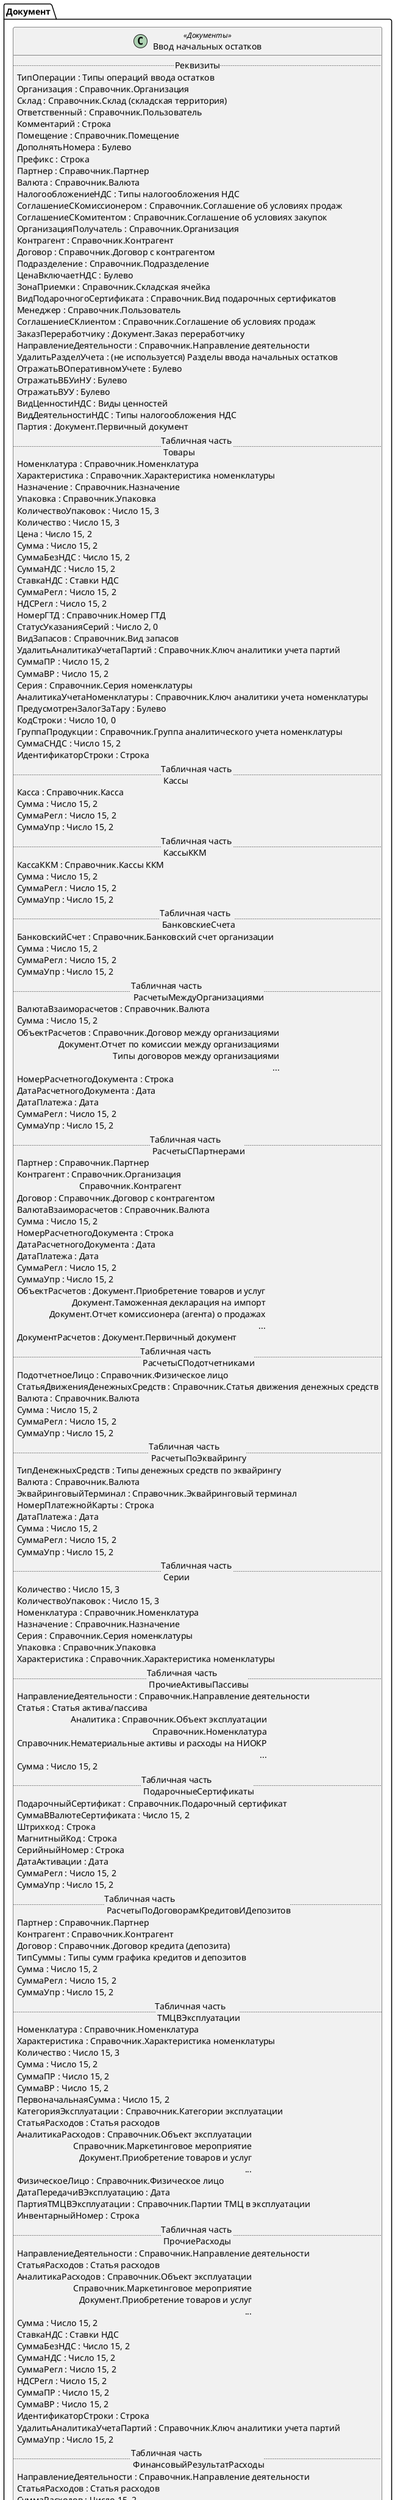 ﻿@startuml ВводОстатков
'!include templates.wsd
'..\include templates.wsd
class Документ.ВводОстатков as "Ввод начальных остатков" <<Документы>>
{
..Реквизиты..
ТипОперации : Типы операций ввода остатков
Организация : Справочник.Организация
Склад : Справочник.Склад (складская территория)
Ответственный : Справочник.Пользователь
Комментарий : Строка
Помещение : Справочник.Помещение
ДополнятьНомера : Булево
Префикс : Строка
Партнер : Справочник.Партнер
Валюта : Справочник.Валюта
НалогообложениеНДС : Типы налогообложения НДС
СоглашениеСКомиссионером : Справочник.Соглашение об условиях продаж
СоглашениеСКомитентом : Справочник.Соглашение об условиях закупок
ОрганизацияПолучатель : Справочник.Организация
Контрагент : Справочник.Контрагент
Договор : Справочник.Договор с контрагентом
Подразделение : Справочник.Подразделение
ЦенаВключаетНДС : Булево
ЗонаПриемки : Справочник.Складская ячейка
ВидПодарочногоСертификата : Справочник.Вид подарочных сертификатов
Менеджер : Справочник.Пользователь
СоглашениеСКлиентом : Справочник.Соглашение об условиях продаж
ЗаказПереработчику : Документ.Заказ переработчику
НаправлениеДеятельности : Справочник.Направление деятельности
УдалитьРазделУчета : (не используется) Разделы ввода начальных остатков
ОтражатьВОперативномУчете : Булево
ОтражатьВБУиНУ : Булево
ОтражатьВУУ : Булево
ВидЦенностиНДС : Виды ценностей
ВидДеятельностиНДС : Типы налогообложения НДС
Партия : Документ.Первичный документ
..Табличная часть \n Товары..
Номенклатура : Справочник.Номенклатура
Характеристика : Справочник.Характеристика номенклатуры
Назначение : Справочник.Назначение
Упаковка : Справочник.Упаковка
КоличествоУпаковок : Число 15, 3
Количество : Число 15, 3
Цена : Число 15, 2
Сумма : Число 15, 2
СуммаБезНДС : Число 15, 2
СуммаНДС : Число 15, 2
СтавкаНДС : Ставки НДС
СуммаРегл : Число 15, 2
НДСРегл : Число 15, 2
НомерГТД : Справочник.Номер ГТД
СтатусУказанияСерий : Число 2, 0
ВидЗапасов : Справочник.Вид запасов
УдалитьАналитикаУчетаПартий : Справочник.Ключ аналитики учета партий
СуммаПР : Число 15, 2
СуммаВР : Число 15, 2
Серия : Справочник.Серия номенклатуры
АналитикаУчетаНоменклатуры : Справочник.Ключ аналитики учета номенклатуры
ПредусмотренЗалогЗаТару : Булево
КодСтроки : Число 10, 0
ГруппаПродукции : Справочник.Группа аналитического учета номенклатуры
СуммаСНДС : Число 15, 2
ИдентификаторСтроки : Строка
..Табличная часть \n Кассы..
Касса : Справочник.Касса
Сумма : Число 15, 2
СуммаРегл : Число 15, 2
СуммаУпр : Число 15, 2
..Табличная часть \n КассыККМ..
КассаККМ : Справочник.Кассы ККМ
Сумма : Число 15, 2
СуммаРегл : Число 15, 2
СуммаУпр : Число 15, 2
..Табличная часть \n БанковскиеСчета..
БанковскийСчет : Справочник.Банковский счет организации
Сумма : Число 15, 2
СуммаРегл : Число 15, 2
СуммаУпр : Число 15, 2
..Табличная часть \n РасчетыМеждуОрганизациями..
ВалютаВзаиморасчетов : Справочник.Валюта
Сумма : Число 15, 2
ОбъектРасчетов : Справочник.Договор между организациями\rДокумент.Отчет по комиссии между организациями\rТипы договоров между организациями\r...
НомерРасчетногоДокумента : Строка
ДатаРасчетногоДокумента : Дата
ДатаПлатежа : Дата
СуммаРегл : Число 15, 2
СуммаУпр : Число 15, 2
..Табличная часть \n РасчетыСПартнерами..
Партнер : Справочник.Партнер
Контрагент : Справочник.Организация\rСправочник.Контрагент
Договор : Справочник.Договор с контрагентом
ВалютаВзаиморасчетов : Справочник.Валюта
Сумма : Число 15, 2
НомерРасчетногоДокумента : Строка
ДатаРасчетногоДокумента : Дата
ДатаПлатежа : Дата
СуммаРегл : Число 15, 2
СуммаУпр : Число 15, 2
ОбъектРасчетов : Документ.Приобретение товаров и услуг\rДокумент.Таможенная декларация на импорт\rДокумент.Отчет комиссионера (агента) о продажах\r...
ДокументРасчетов : Документ.Первичный документ
..Табличная часть \n РасчетыСПодотчетниками..
ПодотчетноеЛицо : Справочник.Физическое лицо
СтатьяДвиженияДенежныхСредств : Справочник.Статья движения денежных средств
Валюта : Справочник.Валюта
Сумма : Число 15, 2
СуммаРегл : Число 15, 2
СуммаУпр : Число 15, 2
..Табличная часть \n РасчетыПоЭквайрингу..
ТипДенежныхСредств : Типы денежных средств по эквайрингу
Валюта : Справочник.Валюта
ЭквайринговыйТерминал : Справочник.Эквайринговый терминал
НомерПлатежнойКарты : Строка
ДатаПлатежа : Дата
Сумма : Число 15, 2
СуммаРегл : Число 15, 2
СуммаУпр : Число 15, 2
..Табличная часть \n Серии..
Количество : Число 15, 3
КоличествоУпаковок : Число 15, 3
Номенклатура : Справочник.Номенклатура
Назначение : Справочник.Назначение
Серия : Справочник.Серия номенклатуры
Упаковка : Справочник.Упаковка
Характеристика : Справочник.Характеристика номенклатуры
..Табличная часть \n ПрочиеАктивыПассивы..
НаправлениеДеятельности : Справочник.Направление деятельности
Статья : Статья актива/пассива
Аналитика : Справочник.Объект эксплуатации\rСправочник.Номенклатура\rСправочник.Нематериальные активы и расходы на НИОКР\r...
Сумма : Число 15, 2
..Табличная часть \n ПодарочныеСертификаты..
ПодарочныйСертификат : Справочник.Подарочный сертификат
СуммаВВалютеСертификата : Число 15, 2
Штрихкод : Строка
МагнитныйКод : Строка
СерийныйНомер : Строка
ДатаАктивации : Дата
СуммаРегл : Число 15, 2
СуммаУпр : Число 15, 2
..Табличная часть \n РасчетыПоДоговорамКредитовИДепозитов..
Партнер : Справочник.Партнер
Контрагент : Справочник.Контрагент
Договор : Справочник.Договор кредита (депозита)
ТипСуммы : Типы сумм графика кредитов и депозитов
Сумма : Число 15, 2
СуммаРегл : Число 15, 2
СуммаУпр : Число 15, 2
..Табличная часть \n ТМЦВЭксплуатации..
Номенклатура : Справочник.Номенклатура
Характеристика : Справочник.Характеристика номенклатуры
Количество : Число 15, 3
Сумма : Число 15, 2
СуммаПР : Число 15, 2
СуммаВР : Число 15, 2
ПервоначальнаяСумма : Число 15, 2
КатегорияЭксплуатации : Справочник.Категории эксплуатации
СтатьяРасходов : Статья расходов
АналитикаРасходов : Справочник.Объект эксплуатации\rСправочник.Маркетинговое мероприятие\rДокумент.Приобретение товаров и услуг\r...
ФизическоеЛицо : Справочник.Физическое лицо
ДатаПередачиВЭксплуатацию : Дата
ПартияТМЦВЭксплуатации : Справочник.Партии ТМЦ в эксплуатации
ИнвентарныйНомер : Строка
..Табличная часть \n ПрочиеРасходы..
НаправлениеДеятельности : Справочник.Направление деятельности
СтатьяРасходов : Статья расходов
АналитикаРасходов : Справочник.Объект эксплуатации\rСправочник.Маркетинговое мероприятие\rДокумент.Приобретение товаров и услуг\r...
Сумма : Число 15, 2
СтавкаНДС : Ставки НДС
СуммаБезНДС : Число 15, 2
СуммаНДС : Число 15, 2
СуммаРегл : Число 15, 2
НДСРегл : Число 15, 2
СуммаПР : Число 15, 2
СуммаВР : Число 15, 2
ИдентификаторСтроки : Строка
УдалитьАналитикаУчетаПартий : Справочник.Ключ аналитики учета партий
СуммаУпр : Число 15, 2
..Табличная часть \n ФинансовыйРезультатРасходы..
НаправлениеДеятельности : Справочник.Направление деятельности
СтатьяРасходов : Статья расходов
СуммаРасходов : Число 15, 2
ДатаОтражения : Дата
..Табличная часть \n ФинансовыйРезультатДоходы..
НаправлениеДеятельности : Справочник.Направление деятельности
СтатьяДоходов : Статьи доходов
СуммаДоходов : Число 15, 2
ДатаОтражения : Дата
..Табличная часть \n ОптовыеПродажи..
Номенклатура : Справочник.Номенклатура
Характеристика : Справочник.Характеристика номенклатуры
Количество : Число 15, 3
Упаковка : Справочник.Упаковка
КоличествоУпаковок : Число 15, 3
Цена : Число 15, 2
СтавкаНДС : Ставки НДС
Сумма : Число 15, 2
СуммаБезНДС : Число 15, 2
СуммаНДС : Число 15, 2
СуммаРегл : Число 15, 2
НДСРегл : Число 15, 2
ДатаОтражения : Дата
АналитикаУчетаНоменклатуры : Справочник.Ключ аналитики учета номенклатуры
ВидЗапасов : Справочник.Вид запасов
..Табличная часть \n РозничныеПродажи..
ВидКартыЛояльности : Справочник.Вид карт лояльности
ШтрихКод : Строка
МагнитныйКод : Строка
КартаЛояльности : Справочник.Карты лояльности
Номенклатура : Справочник.Номенклатура
Характеристика : Справочник.Характеристика номенклатуры
Количество : Число 15, 3
Упаковка : Справочник.Упаковка
КоличествоУпаковок : Число 15, 3
Цена : Число 15, 2
Сумма : Число 15, 2
СтавкаНДС : Ставки НДС
СуммаНДС : Число 15, 2
СуммаБезНДС : Число 15, 2
СуммаРегл : Число 15, 2
НДСРегл : Число 15, 2
ДатаОтражения : Дата
АналитикаУчетаНоменклатуры : Справочник.Ключ аналитики учета номенклатуры
АналитикаУчетаПоПартнерам : Справочник.Ключ аналитики учета по партнерам
ВидЗапасов : Справочник.Вид запасов
..Табличная часть \n НДСПредъявленный..
Партнер : Справочник.Партнер
Контрагент : Справочник.Организация\rСправочник.Контрагент
ДокументПоступления : Документ.Первичный документ
ДокументРеализации : Документ.Первичный документ
СтавкаНДС : Ставки НДС
СуммаБезНДС : Число 15, 2
НДС : Число 15, 2
НДСУпр : Число 15, 2
..Табличная часть \n РасходыПриУСН..
Партнер : Справочник.Партнер
Контрагент : Справочник.Организация\rСправочник.Контрагент
ДокументВозникновенияРасходов : Документ.Первичный документ
ВидРасходов : Виды расходов УСН
СтатьяРасходов : Статья расходов
СуммаРасходов : Число 15, 2
НДС : Число 15, 2
СуммаОплаты : Число 15, 2
СуммаОтгрузки : Число 15, 2
..Табличная часть \n ДетализацияПартий..
ИдентификаторСтроки : Строка
Партнер : Справочник.Партнер
Контрагент : Справочник.Организация\rСправочник.Контрагент
ДокументПоступления : Документ.Первичный документ
ВидЦенности : Виды ценностей
СтавкаНДС : Ставки НДС
СуммаРегл : Число 15, 2
НДСРегл : Число 15, 2
НДСУпр : Число 15, 2
..Движения..
ДенежныеСредстваУПодотчетныхЛиц : Остатки
ДвиженияСерийТоваров : Обороты
РезервыТоваровОрганизаций : Остатки
РасчетыСКлиентами : Остатки
ПартииТоваровОрганизаций : Остатки
ИсторияПодарочныхСертификатов : РегистрСведений
ПрочиеРасходы : Остатки
ТоварыКОформлениюИзлишковНедостач : Остатки
СебестоимостьТоваров : Остатки
ДвиженияНоменклатураДоходыРасходы : Обороты
ПартииТоваровПереданныеНаКомиссию : Остатки
ПартииПрочихРасходов : Остатки
ПрочиеАктивыПассивы : Остатки
ОтражениеДокументовВРеглУчете : РегистрСведений
ДенежныеСредстваБезналичные : Остатки
ДетализацияПартийТоваровДляНДСиУСН : Остатки
НДСПредъявленный : Остатки
ДенежныеСредстваНаличные : Остатки
ПереданнаяВозвратнаяТара : Остатки
ПодарочныеСертификаты : Остатки
ПартииРасходовНаСебестоимостьТоваров : Остатки
РасходыПриУСНОСиНМА : Остатки
РасходыПриУСНМатериалы : Остатки
РасходыПриУСН : Остатки
ДенежныеСредстваВПути : Остатки
ФактическиеДанныеБюджетирования : Обороты
Хозрасчетный : РегистрБухгалтерии
ДенежныеСредстваВКассахККМ : Остатки
ТоварыНаСкладах : Остатки
ОтражениеДокументовВМеждународномУчете : РегистрСведений
РасчетыСПоставщиками : Остатки
ТоварыПереданныеНаКомиссию : Остатки
ФинансовыеРезультаты : Обороты
Международный : РегистрБухгалтерии
Закупки : Обороты
РасходыПриУСНТовары : Остатки
НДСЗаписиКнигиПродаж : Обороты
РасчетыСКлиентамиПоДокументам : Остатки
РасчетыСПоставщикамиПоДокументам : Остатки
ТоварыПереданныеПереработчику : Остатки
МатериалыИРаботыВПроизводстве : Остатки
ВыручкаИСебестоимостьПродаж : Обороты
РасчетыПоДоговорамКредитовИДепозитов : Остатки
СвободныеОстатки : Остатки
ТоварыОрганизаций : Остатки
НДСЗаписиКнигиПокупок : Обороты
ТМЦВЭксплуатации : Обороты
ПринятаяВозвратнаяТара : Остатки
НДССостояниеРеализации0 : РегистрСведений
ТоварыВЯчейках : Остатки
ПартииПроизводственныхЗатрат : Остатки
РасчетыПоЭквайрингу : Остатки
}
@enduml
